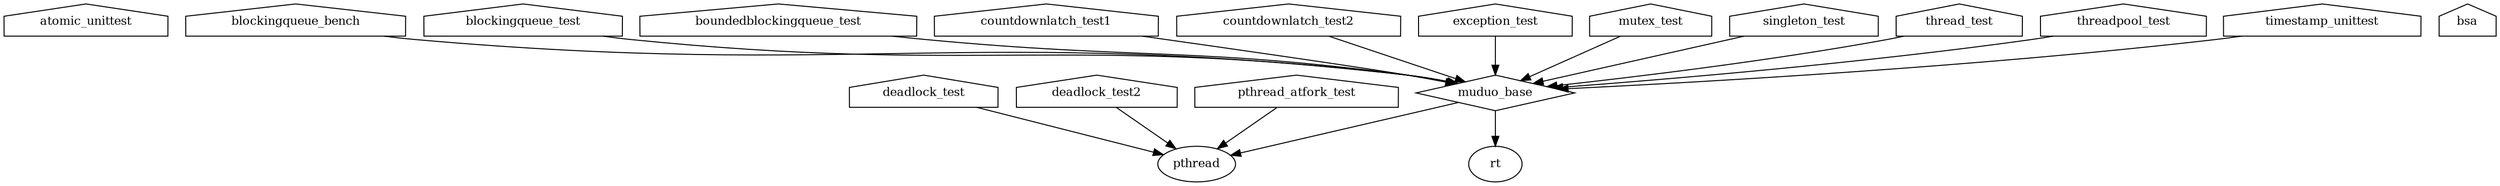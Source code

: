 digraph "GG" {
node [
  fontsize = "12"
];
    "node24" [ label="atomic_unittest" shape="house"];
    "node17" [ label="blockingqueue_bench" shape="house"];
    "node12" [ label="muduo_base" shape="diamond"];
    "node17" -> "node12" // blockingqueue_bench -> muduo_base
    "node41" [ label="pthread" shape="ellipse"];
    "node12" -> "node41" // muduo_base -> pthread
    "node42" [ label="rt" shape="ellipse"];
    "node12" -> "node42" // muduo_base -> rt
    "node16" [ label="blockingqueue_test" shape="house"];
    "node16" -> "node12" // blockingqueue_test -> muduo_base
    "node19" [ label="boundedblockingqueue_test" shape="house"];
    "node19" -> "node12" // boundedblockingqueue_test -> muduo_base
    "node40" [ label="bsa" shape="house"];
    "node37" [ label="countdownlatch_test1" shape="house"];
    "node37" -> "node12" // countdownlatch_test1 -> muduo_base
    "node39" [ label="countdownlatch_test2" shape="house"];
    "node39" -> "node12" // countdownlatch_test2 -> muduo_base
    "node36" [ label="deadlock_test" shape="house"];
    "node36" -> "node41" // deadlock_test -> pthread
    "node35" [ label="deadlock_test2" shape="house"];
    "node35" -> "node41" // deadlock_test2 -> pthread
    "node18" [ label="exception_test" shape="house"];
    "node18" -> "node12" // exception_test -> muduo_base
    "node20" [ label="mutex_test" shape="house"];
    "node20" -> "node12" // mutex_test -> muduo_base
    "node34" [ label="pthread_atfork_test" shape="house"];
    "node34" -> "node41" // pthread_atfork_test -> pthread
    "node25" [ label="singleton_test" shape="house"];
    "node25" -> "node12" // singleton_test -> muduo_base
    "node21" [ label="thread_test" shape="house"];
    "node21" -> "node12" // thread_test -> muduo_base
    "node22" [ label="threadpool_test" shape="house"];
    "node22" -> "node12" // threadpool_test -> muduo_base
    "node23" [ label="timestamp_unittest" shape="house"];
    "node23" -> "node12" // timestamp_unittest -> muduo_base
}

